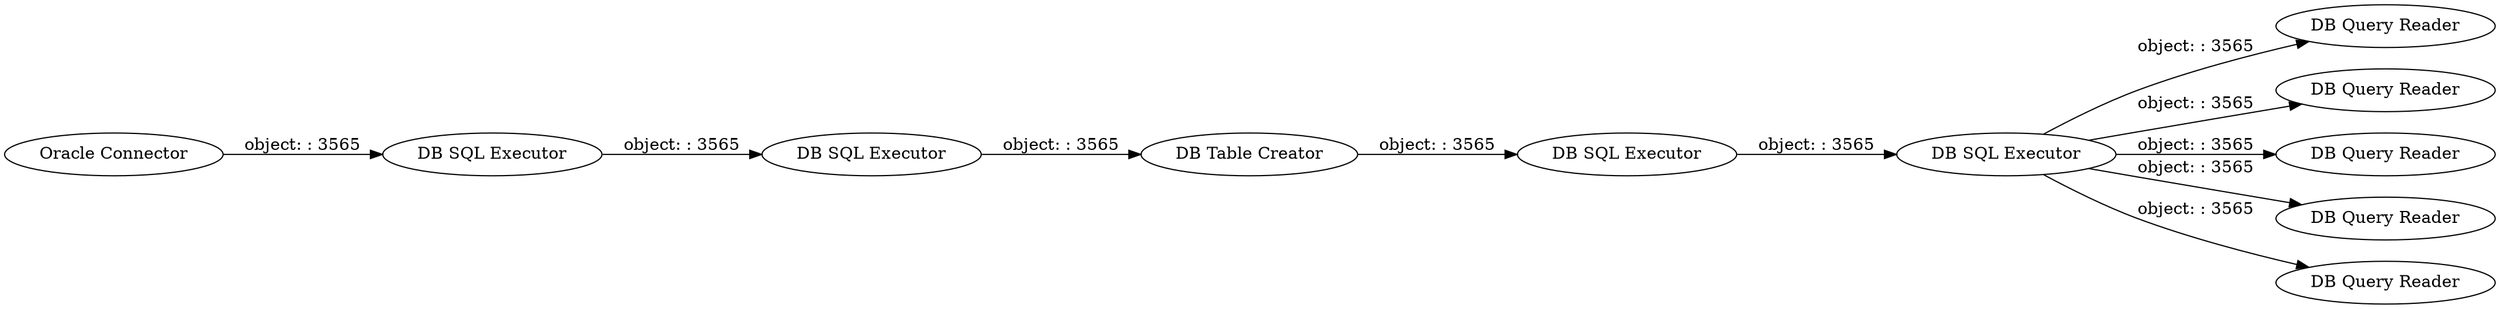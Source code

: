 digraph {
	"-5597681561088870515_15" [label="DB Query Reader"]
	"-5597681561088870515_9" [label="DB SQL Executor"]
	"-5597681561088870515_10" [label="Oracle Connector"]
	"-5597681561088870515_14" [label="DB Query Reader"]
	"-5597681561088870515_11" [label="DB Query Reader"]
	"-5597681561088870515_8" [label="DB Table Creator"]
	"-5597681561088870515_12" [label="DB SQL Executor"]
	"-5597681561088870515_7" [label="DB Query Reader"]
	"-5597681561088870515_13" [label="DB SQL Executor"]
	"-5597681561088870515_16" [label="DB Query Reader"]
	"-5597681561088870515_4" [label="DB SQL Executor"]
	"-5597681561088870515_13" -> "-5597681561088870515_8" [label="object: : 3565"]
	"-5597681561088870515_9" -> "-5597681561088870515_4" [label="object: : 3565"]
	"-5597681561088870515_8" -> "-5597681561088870515_9" [label="object: : 3565"]
	"-5597681561088870515_10" -> "-5597681561088870515_12" [label="object: : 3565"]
	"-5597681561088870515_4" -> "-5597681561088870515_16" [label="object: : 3565"]
	"-5597681561088870515_4" -> "-5597681561088870515_11" [label="object: : 3565"]
	"-5597681561088870515_4" -> "-5597681561088870515_7" [label="object: : 3565"]
	"-5597681561088870515_12" -> "-5597681561088870515_13" [label="object: : 3565"]
	"-5597681561088870515_4" -> "-5597681561088870515_14" [label="object: : 3565"]
	"-5597681561088870515_4" -> "-5597681561088870515_15" [label="object: : 3565"]
	rankdir=LR
}
